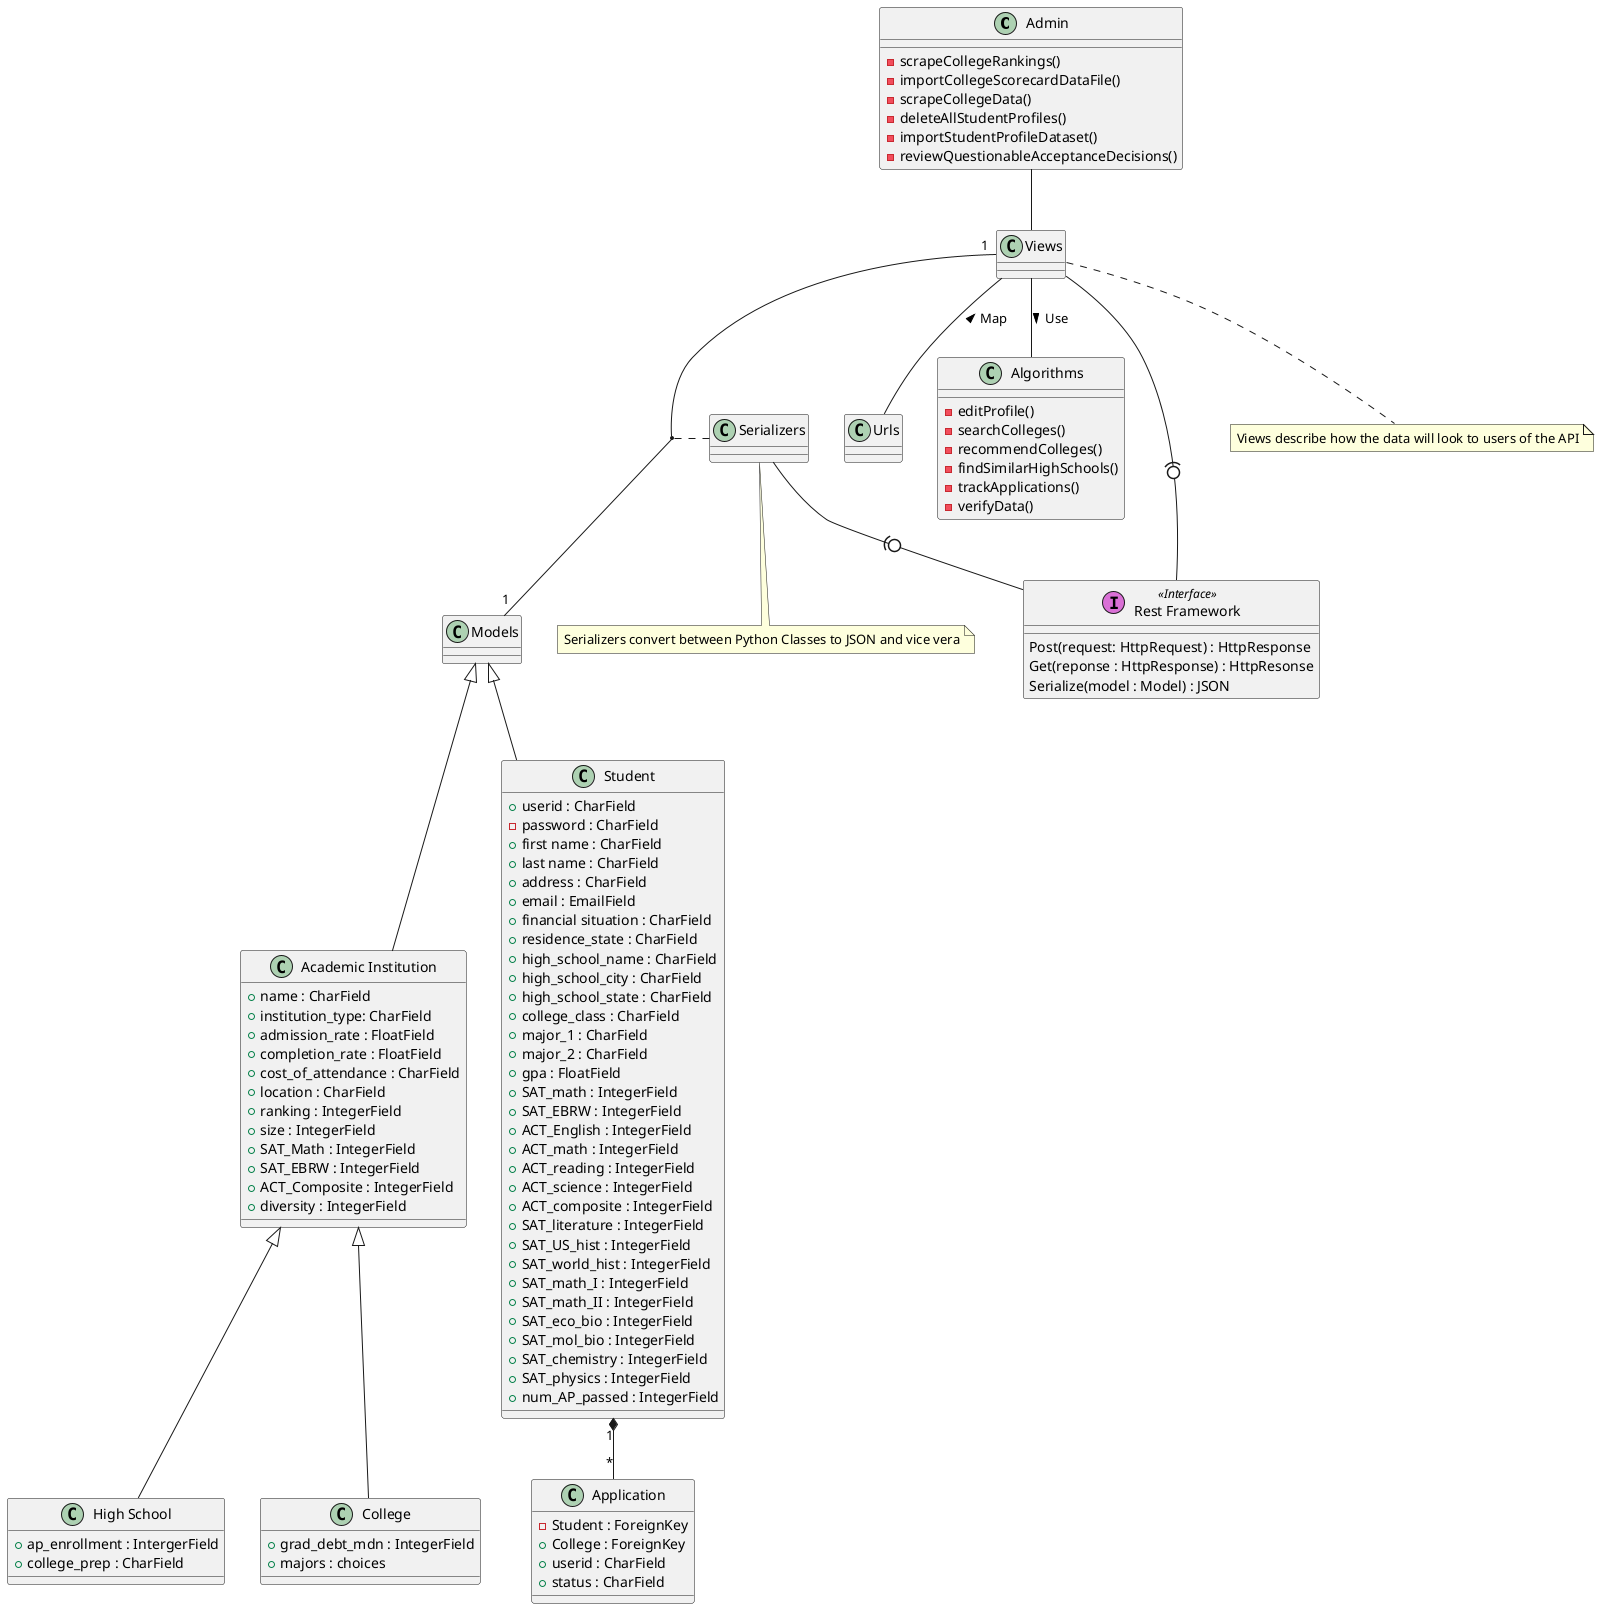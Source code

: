@startuml
' Use cases for Admin
' left to right direction

class Admin {
    -scrapeCollegeRankings() 
    -importCollegeScorecardDataFile() 
    -scrapeCollegeData() 
    -deleteAllStudentProfiles() 
    -importStudentProfileDataset() 
    -reviewQuestionableAcceptanceDecisions() 
}

class Urls {

}

class Algorithms {
    -editProfile() 
    -searchColleges() 
    -recommendColleges() 
    -findSimilarHighSchools() 
    -trackApplications() 
    -verifyData()
}

class "Rest Framework" << (I,orchid) Interface>> {
    Post(request: HttpRequest) : HttpResponse
    Get(reponse : HttpResponse) : HttpResonse
    Serialize(model : Model) : JSON
}

Serializers -(0- "Rest Framework"
Views -(0- "Rest Framework"

class Serializers {

}
note "Serializers convert between Python Classes to JSON and vice vera" as N2
Serializers .. N2


class Views {

}

Views -- Urls : Map <
Views -- Algorithms : Use >
Admin -- Views 
Views "1" -- "1" Models 

note "Views describe how the data will look to users of the API" as N1
Views .. N1

'  Models
class Models {

}

Models <|-- "Academic Institution"
Models <|-- Student

(Models, Views) .. Serializers

class Student {
    +userid : CharField
    -password : CharField
    +first name : CharField
    +last name : CharField
    +address : CharField
    +email : EmailField
    +financial situation : CharField
    +residence_state : CharField
    +high_school_name : CharField
    +high_school_city : CharField
    +high_school_state : CharField
    +college_class : CharField
    +major_1 : CharField
    +major_2 : CharField
    +gpa : FloatField
    +SAT_math : IntegerField
    +SAT_EBRW : IntegerField
    +ACT_English : IntegerField
    +ACT_math : IntegerField
    +ACT_reading : IntegerField
    +ACT_science : IntegerField
    +ACT_composite : IntegerField
    +SAT_literature : IntegerField
    +SAT_US_hist : IntegerField
    +SAT_world_hist : IntegerField
    +SAT_math_I : IntegerField
    +SAT_math_II : IntegerField
    +SAT_eco_bio : IntegerField
    +SAT_mol_bio : IntegerField
    +SAT_chemistry : IntegerField
    +SAT_physics : IntegerField
    +num_AP_passed : IntegerField
}
Student "1" *-- "*" Application


class Application {
    -Student : ForeignKey
    +College : ForeignKey
    +userid : CharField
    +status : CharField
}



class "Academic Institution" {
    +name : CharField
    +institution_type: CharField
    +admission_rate : FloatField
    +completion_rate : FloatField
    +cost_of_attendance : CharField
    +location : CharField
    +ranking : IntegerField
    +size : IntegerField
    +SAT_Math : IntegerField
    +SAT_EBRW : IntegerField
    +ACT_Composite : IntegerField
    +diversity : IntegerField
}

"Academic Institution" <|-- College
"Academic Institution" <|-- "High School"

class College {
    +grad_debt_mdn : IntegerField
    +majors : choices   
    
}

class "High School" {
    +ap_enrollment : IntergerField
    +college_prep : CharField
}

@enduml

